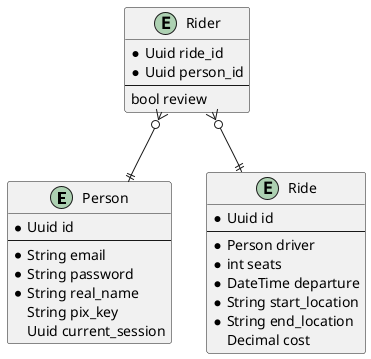 @startuml
entity Person {
    * Uuid id
    --
    * String email
    * String password
    * String real_name
    String pix_key
    Uuid current_session
}

entity Ride {
    * Uuid id
    --
    * Person driver
    * int seats
    * DateTime departure
    * String start_location
    * String end_location
    Decimal cost
}

entity Rider {
    * Uuid ride_id
    * Uuid person_id
    --
    bool review
}

Rider }o--|| Person
Rider }o--|| Ride

@enduml
